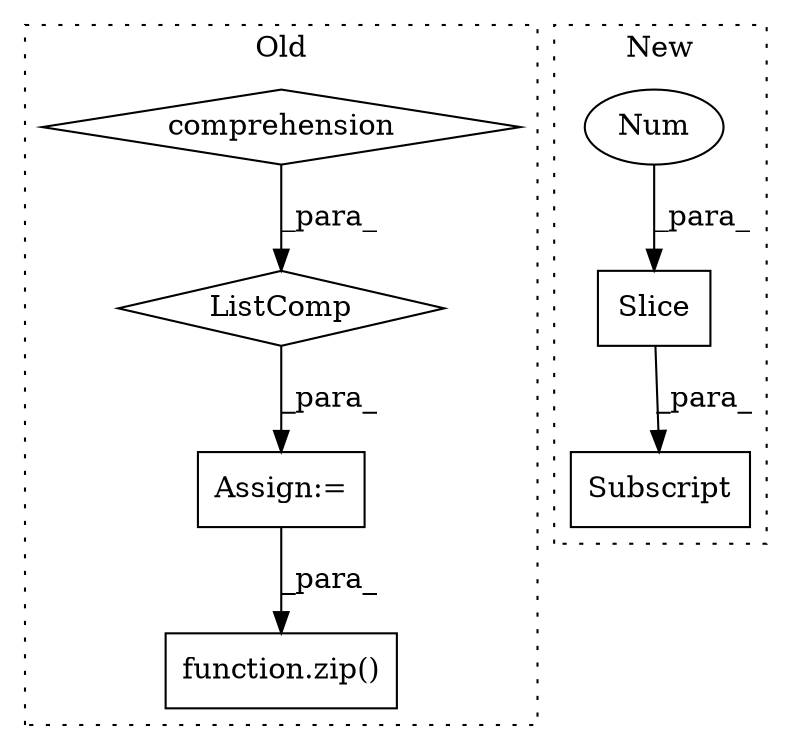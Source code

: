 digraph G {
subgraph cluster0 {
1 [label="function.zip()" a="75" s="2963,2984" l="4,1" shape="box"];
5 [label="Assign:=" a="68" s="2820" l="3" shape="box"];
6 [label="ListComp" a="106" s="2823" l="54" shape="diamond"];
7 [label="comprehension" a="45" s="2857" l="3" shape="diamond"];
label = "Old";
style="dotted";
}
subgraph cluster1 {
2 [label="Slice" a="80" s="3496" l="1" shape="box"];
3 [label="Num" a="76" s="3498" l="2" shape="ellipse"];
4 [label="Subscript" a="63" s="3485,0" l="16,0" shape="box"];
label = "New";
style="dotted";
}
2 -> 4 [label="_para_"];
3 -> 2 [label="_para_"];
5 -> 1 [label="_para_"];
6 -> 5 [label="_para_"];
7 -> 6 [label="_para_"];
}